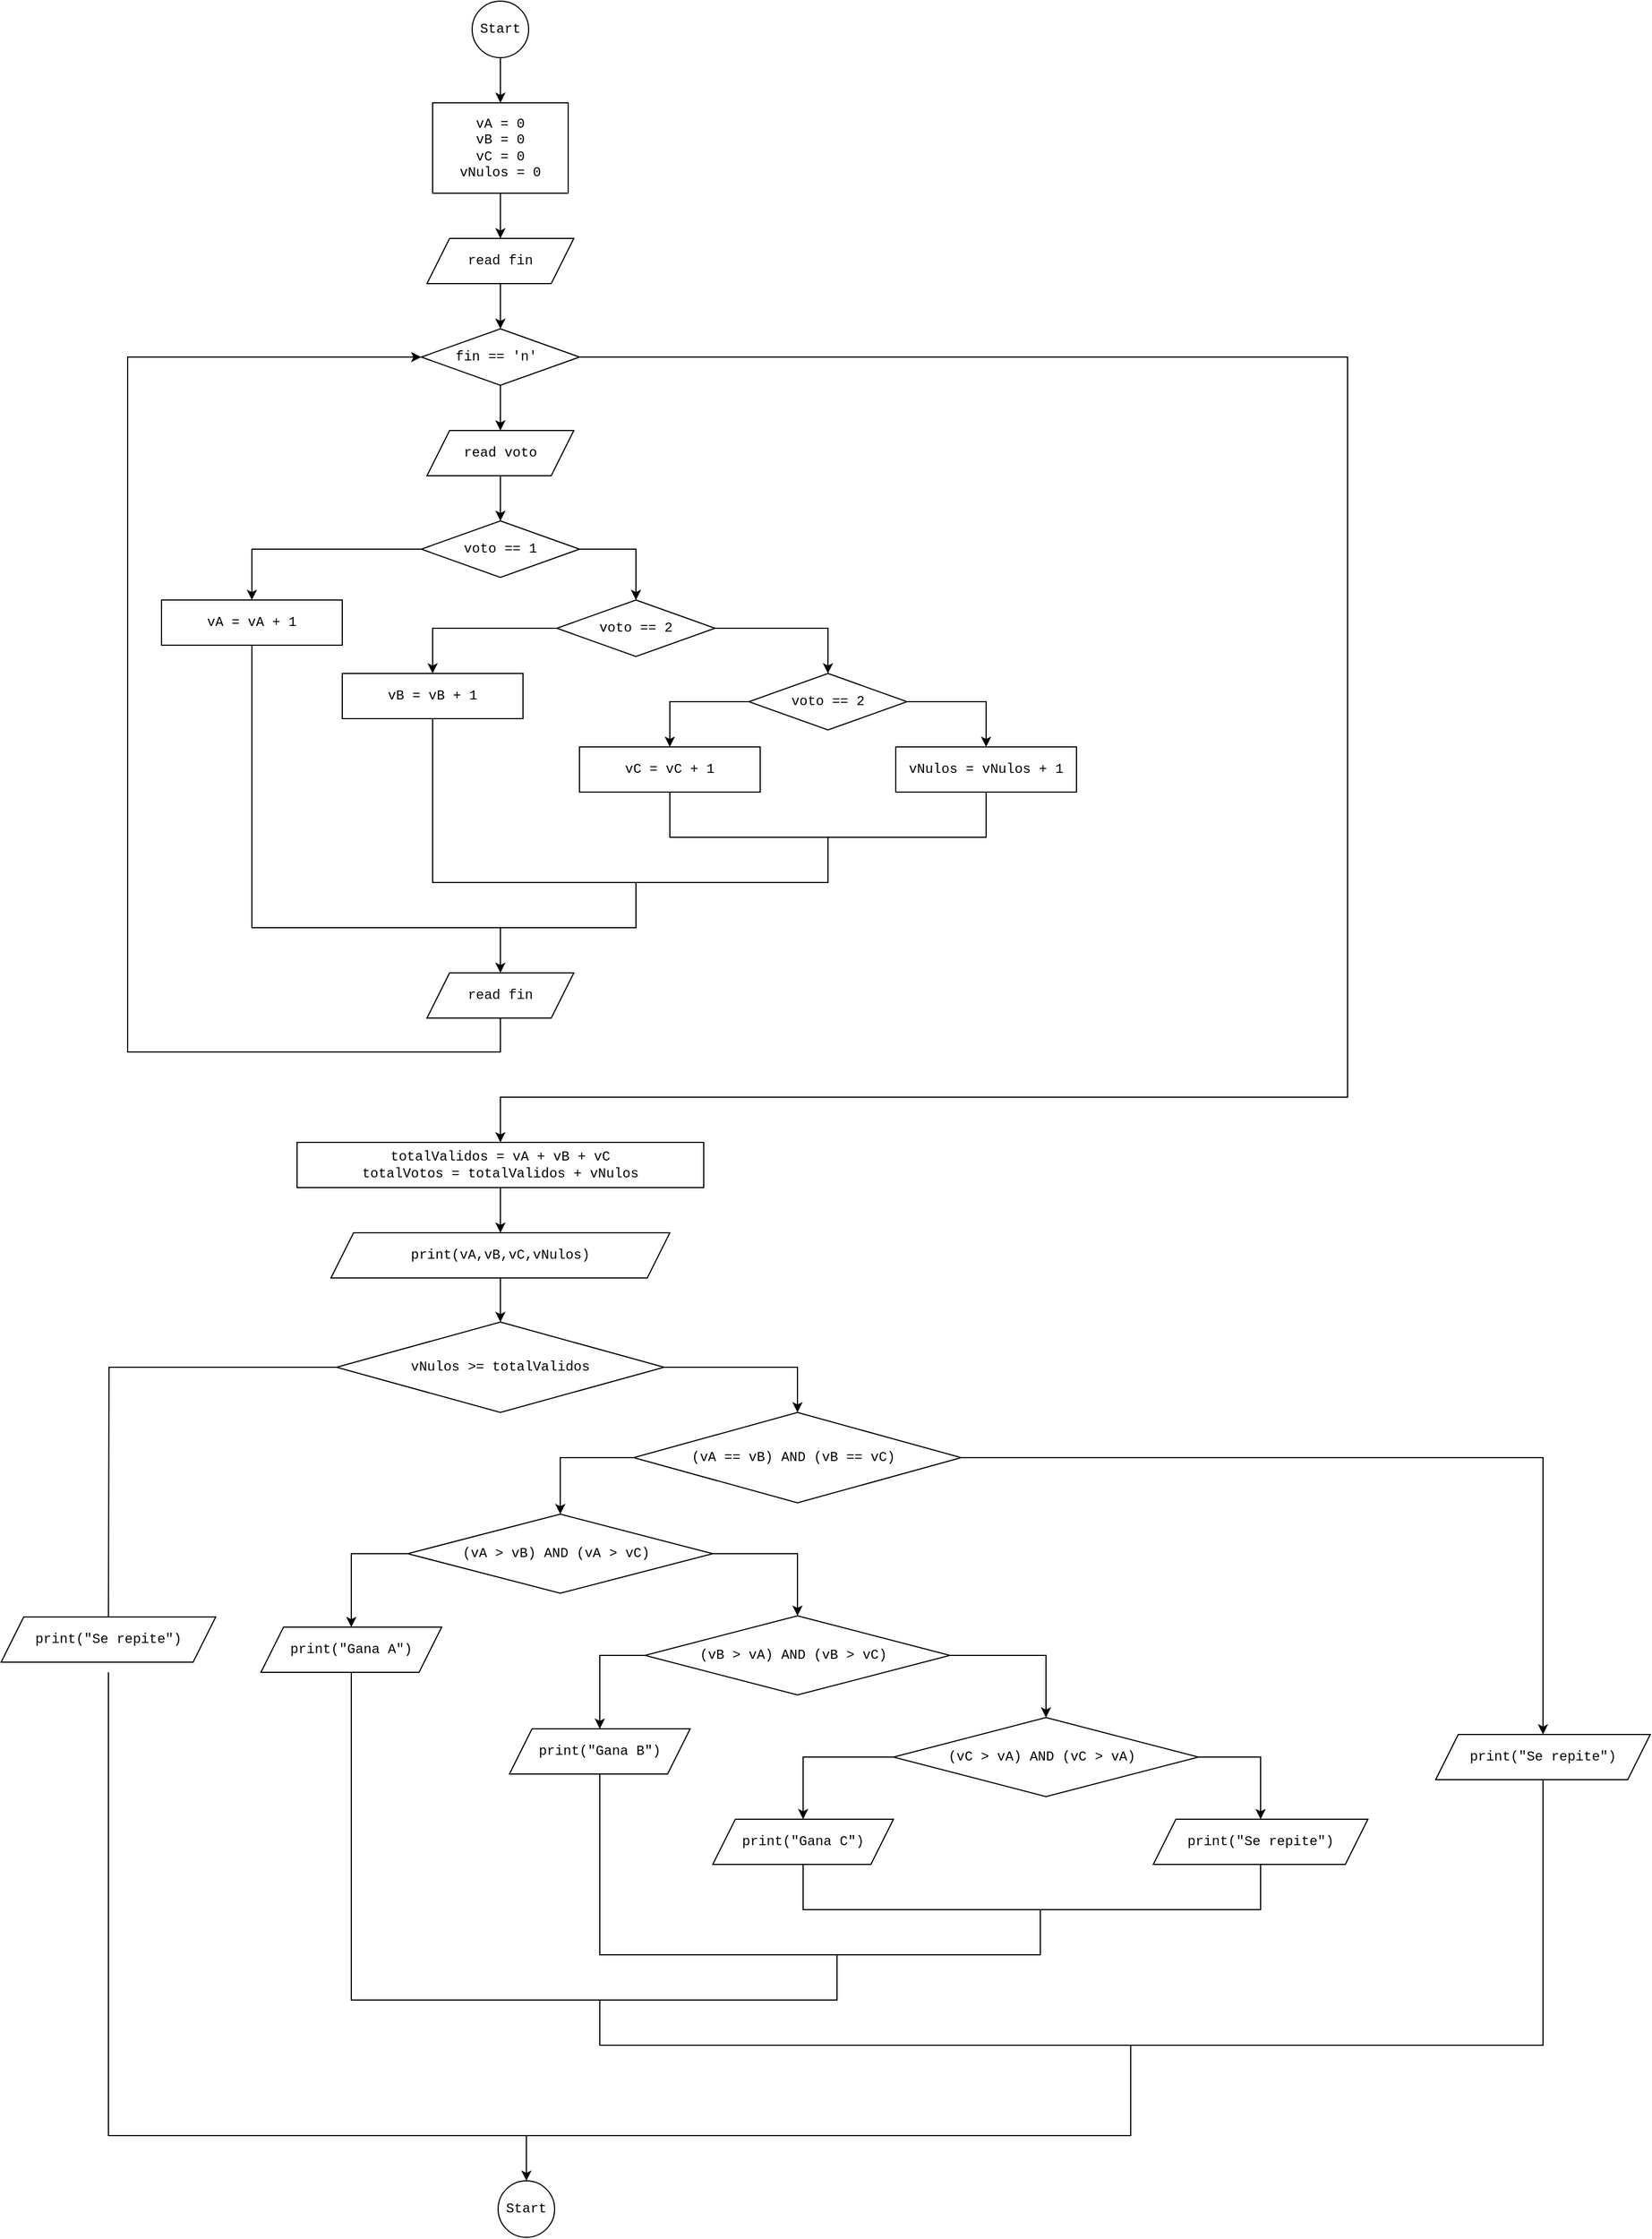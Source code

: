 <mxfile version="17.2.1" type="device"><diagram id="SEWy54347ZIshXfrooaF" name="Página-1"><mxGraphModel dx="2067" dy="790" grid="1" gridSize="10" guides="1" tooltips="1" connect="1" arrows="1" fold="1" page="1" pageScale="1" pageWidth="827" pageHeight="1169" math="0" shadow="0"><root><mxCell id="0"/><mxCell id="1" parent="0"/><mxCell id="FQKbqFLHuN3Al-e97scL-11" style="edgeStyle=orthogonalEdgeStyle;rounded=0;orthogonalLoop=1;jettySize=auto;html=1;exitX=0.5;exitY=1;exitDx=0;exitDy=0;entryX=0.5;entryY=0;entryDx=0;entryDy=0;fontFamily=Courier New;" edge="1" parent="1" source="cjHiX1MYQJNysi5imH8C-1" target="cjHiX1MYQJNysi5imH8C-3"><mxGeometry relative="1" as="geometry"/></mxCell><mxCell id="cjHiX1MYQJNysi5imH8C-1" value="Start" style="ellipse;whiteSpace=wrap;html=1;aspect=fixed;fontFamily=Courier New;" parent="1" vertex="1"><mxGeometry x="415" y="110" width="50" height="50" as="geometry"/></mxCell><mxCell id="FQKbqFLHuN3Al-e97scL-13" style="edgeStyle=orthogonalEdgeStyle;rounded=0;orthogonalLoop=1;jettySize=auto;html=1;exitX=0.5;exitY=1;exitDx=0;exitDy=0;entryX=0.5;entryY=0;entryDx=0;entryDy=0;fontFamily=Courier New;" edge="1" parent="1" source="cjHiX1MYQJNysi5imH8C-2" target="FQKbqFLHuN3Al-e97scL-1"><mxGeometry relative="1" as="geometry"/></mxCell><mxCell id="cjHiX1MYQJNysi5imH8C-2" value="read fin" style="shape=parallelogram;perimeter=parallelogramPerimeter;whiteSpace=wrap;html=1;fixedSize=1;fontFamily=Courier New;" parent="1" vertex="1"><mxGeometry x="375" y="320" width="130" height="40" as="geometry"/></mxCell><mxCell id="FQKbqFLHuN3Al-e97scL-12" style="edgeStyle=orthogonalEdgeStyle;rounded=0;orthogonalLoop=1;jettySize=auto;html=1;exitX=0.5;exitY=1;exitDx=0;exitDy=0;entryX=0.5;entryY=0;entryDx=0;entryDy=0;fontFamily=Courier New;" edge="1" parent="1" source="cjHiX1MYQJNysi5imH8C-3" target="cjHiX1MYQJNysi5imH8C-2"><mxGeometry relative="1" as="geometry"/></mxCell><mxCell id="cjHiX1MYQJNysi5imH8C-3" value="vA = 0&lt;br&gt;vB = 0&lt;br&gt;vC = 0&lt;br&gt;vNulos = 0" style="rounded=0;whiteSpace=wrap;html=1;fontFamily=Courier New;" parent="1" vertex="1"><mxGeometry x="380" y="200" width="120" height="80" as="geometry"/></mxCell><mxCell id="FQKbqFLHuN3Al-e97scL-14" style="edgeStyle=orthogonalEdgeStyle;rounded=0;orthogonalLoop=1;jettySize=auto;html=1;exitX=0.5;exitY=1;exitDx=0;exitDy=0;entryX=0.5;entryY=0;entryDx=0;entryDy=0;fontFamily=Courier New;" edge="1" parent="1" source="FQKbqFLHuN3Al-e97scL-1" target="FQKbqFLHuN3Al-e97scL-2"><mxGeometry relative="1" as="geometry"/></mxCell><mxCell id="FQKbqFLHuN3Al-e97scL-41" style="edgeStyle=orthogonalEdgeStyle;rounded=0;orthogonalLoop=1;jettySize=auto;html=1;exitX=1;exitY=0.5;exitDx=0;exitDy=0;entryX=0.5;entryY=0;entryDx=0;entryDy=0;fontFamily=Courier New;" edge="1" parent="1" source="FQKbqFLHuN3Al-e97scL-1" target="FQKbqFLHuN3Al-e97scL-28"><mxGeometry relative="1" as="geometry"><Array as="points"><mxPoint x="1190" y="425"/><mxPoint x="1190" y="1080"/><mxPoint x="440" y="1080"/></Array></mxGeometry></mxCell><mxCell id="FQKbqFLHuN3Al-e97scL-1" value="fin == 'n'&amp;nbsp;" style="rhombus;whiteSpace=wrap;html=1;fontFamily=Courier New;" vertex="1" parent="1"><mxGeometry x="370" y="400" width="140" height="50" as="geometry"/></mxCell><mxCell id="FQKbqFLHuN3Al-e97scL-15" style="edgeStyle=orthogonalEdgeStyle;rounded=0;orthogonalLoop=1;jettySize=auto;html=1;exitX=0.5;exitY=1;exitDx=0;exitDy=0;entryX=0.5;entryY=0;entryDx=0;entryDy=0;fontFamily=Courier New;" edge="1" parent="1" source="FQKbqFLHuN3Al-e97scL-2" target="FQKbqFLHuN3Al-e97scL-3"><mxGeometry relative="1" as="geometry"/></mxCell><mxCell id="FQKbqFLHuN3Al-e97scL-2" value="read voto" style="shape=parallelogram;perimeter=parallelogramPerimeter;whiteSpace=wrap;html=1;fixedSize=1;fontFamily=Courier New;" vertex="1" parent="1"><mxGeometry x="375" y="490" width="130" height="40" as="geometry"/></mxCell><mxCell id="FQKbqFLHuN3Al-e97scL-17" style="edgeStyle=orthogonalEdgeStyle;rounded=0;orthogonalLoop=1;jettySize=auto;html=1;exitX=1;exitY=0.5;exitDx=0;exitDy=0;entryX=0.5;entryY=0;entryDx=0;entryDy=0;fontFamily=Courier New;" edge="1" parent="1" source="FQKbqFLHuN3Al-e97scL-3" target="FQKbqFLHuN3Al-e97scL-4"><mxGeometry relative="1" as="geometry"/></mxCell><mxCell id="FQKbqFLHuN3Al-e97scL-19" style="edgeStyle=orthogonalEdgeStyle;rounded=0;orthogonalLoop=1;jettySize=auto;html=1;exitX=0;exitY=0.5;exitDx=0;exitDy=0;entryX=0.5;entryY=0;entryDx=0;entryDy=0;fontFamily=Courier New;" edge="1" parent="1" source="FQKbqFLHuN3Al-e97scL-3" target="FQKbqFLHuN3Al-e97scL-6"><mxGeometry relative="1" as="geometry"/></mxCell><mxCell id="FQKbqFLHuN3Al-e97scL-3" value="voto == 1" style="rhombus;whiteSpace=wrap;html=1;fontFamily=Courier New;" vertex="1" parent="1"><mxGeometry x="370" y="570" width="140" height="50" as="geometry"/></mxCell><mxCell id="FQKbqFLHuN3Al-e97scL-20" style="edgeStyle=orthogonalEdgeStyle;rounded=0;orthogonalLoop=1;jettySize=auto;html=1;exitX=0;exitY=0.5;exitDx=0;exitDy=0;fontFamily=Courier New;" edge="1" parent="1" source="FQKbqFLHuN3Al-e97scL-4" target="FQKbqFLHuN3Al-e97scL-7"><mxGeometry relative="1" as="geometry"/></mxCell><mxCell id="FQKbqFLHuN3Al-e97scL-45" style="edgeStyle=orthogonalEdgeStyle;rounded=0;orthogonalLoop=1;jettySize=auto;html=1;exitX=1;exitY=0.5;exitDx=0;exitDy=0;entryX=0.5;entryY=0;entryDx=0;entryDy=0;fontFamily=Courier New;" edge="1" parent="1" source="FQKbqFLHuN3Al-e97scL-4" target="FQKbqFLHuN3Al-e97scL-43"><mxGeometry relative="1" as="geometry"/></mxCell><mxCell id="FQKbqFLHuN3Al-e97scL-4" value="voto == 2" style="rhombus;whiteSpace=wrap;html=1;fontFamily=Courier New;" vertex="1" parent="1"><mxGeometry x="490" y="640" width="140" height="50" as="geometry"/></mxCell><mxCell id="FQKbqFLHuN3Al-e97scL-6" value="vA = vA + 1" style="rounded=0;whiteSpace=wrap;html=1;fontFamily=Courier New;" vertex="1" parent="1"><mxGeometry x="140" y="640" width="160" height="40" as="geometry"/></mxCell><mxCell id="FQKbqFLHuN3Al-e97scL-7" value="vB = vB + 1" style="rounded=0;whiteSpace=wrap;html=1;fontFamily=Courier New;" vertex="1" parent="1"><mxGeometry x="300" y="705" width="160" height="40" as="geometry"/></mxCell><mxCell id="FQKbqFLHuN3Al-e97scL-8" value="vC = vC + 1" style="rounded=0;whiteSpace=wrap;html=1;fontFamily=Courier New;" vertex="1" parent="1"><mxGeometry x="510" y="770" width="160" height="40" as="geometry"/></mxCell><mxCell id="FQKbqFLHuN3Al-e97scL-27" style="edgeStyle=orthogonalEdgeStyle;rounded=0;orthogonalLoop=1;jettySize=auto;html=1;exitX=0.5;exitY=1;exitDx=0;exitDy=0;entryX=0;entryY=0.5;entryDx=0;entryDy=0;fontFamily=Courier New;" edge="1" parent="1" source="FQKbqFLHuN3Al-e97scL-10" target="FQKbqFLHuN3Al-e97scL-1"><mxGeometry relative="1" as="geometry"><Array as="points"><mxPoint x="440" y="1040"/><mxPoint x="110" y="1040"/><mxPoint x="110" y="425"/></Array></mxGeometry></mxCell><mxCell id="FQKbqFLHuN3Al-e97scL-10" value="read fin" style="shape=parallelogram;perimeter=parallelogramPerimeter;whiteSpace=wrap;html=1;fixedSize=1;fontFamily=Courier New;" vertex="1" parent="1"><mxGeometry x="375" y="970" width="130" height="40" as="geometry"/></mxCell><mxCell id="FQKbqFLHuN3Al-e97scL-28" value="totalValidos = vA + vB + vC&lt;br&gt;totalVotos = totalValidos + vNulos" style="rounded=0;whiteSpace=wrap;html=1;fontFamily=Courier New;" vertex="1" parent="1"><mxGeometry x="260" y="1120" width="360" height="40" as="geometry"/></mxCell><mxCell id="FQKbqFLHuN3Al-e97scL-56" style="edgeStyle=orthogonalEdgeStyle;rounded=0;orthogonalLoop=1;jettySize=auto;html=1;exitX=1;exitY=0.5;exitDx=0;exitDy=0;entryX=0.5;entryY=0;entryDx=0;entryDy=0;fontFamily=Courier New;" edge="1" parent="1" source="FQKbqFLHuN3Al-e97scL-29" target="FQKbqFLHuN3Al-e97scL-42"><mxGeometry relative="1" as="geometry"/></mxCell><mxCell id="FQKbqFLHuN3Al-e97scL-75" style="edgeStyle=orthogonalEdgeStyle;rounded=0;orthogonalLoop=1;jettySize=auto;html=1;exitX=0;exitY=0.5;exitDx=0;exitDy=0;entryX=0.5;entryY=0;entryDx=0;entryDy=0;fontFamily=Courier New;" edge="1" parent="1" source="FQKbqFLHuN3Al-e97scL-29"><mxGeometry relative="1" as="geometry"><mxPoint x="93" y="1549" as="targetPoint"/></mxGeometry></mxCell><mxCell id="FQKbqFLHuN3Al-e97scL-29" value="&lt;font&gt;vNulos &amp;gt;= totalValidos&lt;/font&gt;" style="rhombus;whiteSpace=wrap;html=1;fontFamily=Courier New;" vertex="1" parent="1"><mxGeometry x="295" y="1279" width="290" height="80" as="geometry"/></mxCell><mxCell id="FQKbqFLHuN3Al-e97scL-38" value="" style="endArrow=none;html=1;rounded=0;entryX=0.5;entryY=1;entryDx=0;entryDy=0;fontFamily=Courier New;" edge="1" parent="1" target="FQKbqFLHuN3Al-e97scL-7"><mxGeometry width="50" height="50" relative="1" as="geometry"><mxPoint x="730" y="850" as="sourcePoint"/><mxPoint x="420" y="840" as="targetPoint"/><Array as="points"><mxPoint x="730" y="890"/><mxPoint x="380" y="890"/></Array></mxGeometry></mxCell><mxCell id="FQKbqFLHuN3Al-e97scL-39" value="" style="endArrow=none;html=1;rounded=0;entryX=0.5;entryY=1;entryDx=0;entryDy=0;fontFamily=Courier New;" edge="1" parent="1" target="FQKbqFLHuN3Al-e97scL-6"><mxGeometry width="50" height="50" relative="1" as="geometry"><mxPoint x="560" y="890" as="sourcePoint"/><mxPoint x="240" y="890" as="targetPoint"/><Array as="points"><mxPoint x="560" y="930"/><mxPoint x="220" y="930"/></Array></mxGeometry></mxCell><mxCell id="FQKbqFLHuN3Al-e97scL-40" value="" style="endArrow=classic;html=1;rounded=0;fontFamily=Courier New;" edge="1" parent="1" target="FQKbqFLHuN3Al-e97scL-10"><mxGeometry width="50" height="50" relative="1" as="geometry"><mxPoint x="440" y="930" as="sourcePoint"/><mxPoint x="630" y="1050" as="targetPoint"/></mxGeometry></mxCell><mxCell id="FQKbqFLHuN3Al-e97scL-55" style="edgeStyle=orthogonalEdgeStyle;rounded=0;orthogonalLoop=1;jettySize=auto;html=1;exitX=0;exitY=0.5;exitDx=0;exitDy=0;entryX=0.5;entryY=0;entryDx=0;entryDy=0;fontFamily=Courier New;" edge="1" parent="1" source="FQKbqFLHuN3Al-e97scL-42" target="FQKbqFLHuN3Al-e97scL-52"><mxGeometry relative="1" as="geometry"/></mxCell><mxCell id="FQKbqFLHuN3Al-e97scL-68" style="edgeStyle=orthogonalEdgeStyle;rounded=0;orthogonalLoop=1;jettySize=auto;html=1;exitX=1;exitY=0.5;exitDx=0;exitDy=0;entryX=0.5;entryY=0;entryDx=0;entryDy=0;fontFamily=Courier New;" edge="1" parent="1" source="FQKbqFLHuN3Al-e97scL-42" target="FQKbqFLHuN3Al-e97scL-67"><mxGeometry relative="1" as="geometry"/></mxCell><mxCell id="FQKbqFLHuN3Al-e97scL-42" value="&lt;font&gt;(vA == vB) AND (vB == vC)&amp;nbsp;&lt;br&gt;&lt;/font&gt;" style="rhombus;whiteSpace=wrap;html=1;fontFamily=Courier New;" vertex="1" parent="1"><mxGeometry x="558" y="1359" width="290" height="80" as="geometry"/></mxCell><mxCell id="FQKbqFLHuN3Al-e97scL-46" style="edgeStyle=orthogonalEdgeStyle;rounded=0;orthogonalLoop=1;jettySize=auto;html=1;exitX=0;exitY=0.5;exitDx=0;exitDy=0;entryX=0.5;entryY=0;entryDx=0;entryDy=0;fontFamily=Courier New;" edge="1" parent="1" source="FQKbqFLHuN3Al-e97scL-43" target="FQKbqFLHuN3Al-e97scL-8"><mxGeometry relative="1" as="geometry"/></mxCell><mxCell id="FQKbqFLHuN3Al-e97scL-48" style="edgeStyle=orthogonalEdgeStyle;rounded=0;orthogonalLoop=1;jettySize=auto;html=1;exitX=1;exitY=0.5;exitDx=0;exitDy=0;entryX=0.5;entryY=0;entryDx=0;entryDy=0;fontFamily=Courier New;" edge="1" parent="1" source="FQKbqFLHuN3Al-e97scL-43" target="FQKbqFLHuN3Al-e97scL-47"><mxGeometry relative="1" as="geometry"/></mxCell><mxCell id="FQKbqFLHuN3Al-e97scL-43" value="voto == 2" style="rhombus;whiteSpace=wrap;html=1;fontFamily=Courier New;" vertex="1" parent="1"><mxGeometry x="660" y="705" width="140" height="50" as="geometry"/></mxCell><mxCell id="FQKbqFLHuN3Al-e97scL-47" value="vNulos = vNulos + 1" style="rounded=0;whiteSpace=wrap;html=1;fontFamily=Courier New;" vertex="1" parent="1"><mxGeometry x="790" y="770" width="160" height="40" as="geometry"/></mxCell><mxCell id="FQKbqFLHuN3Al-e97scL-49" value="" style="endArrow=none;html=1;rounded=0;fontFamily=Courier New;exitX=0.5;exitY=1;exitDx=0;exitDy=0;entryX=0.5;entryY=1;entryDx=0;entryDy=0;" edge="1" parent="1" source="FQKbqFLHuN3Al-e97scL-8" target="FQKbqFLHuN3Al-e97scL-47"><mxGeometry width="50" height="50" relative="1" as="geometry"><mxPoint x="670" y="910" as="sourcePoint"/><mxPoint x="720" y="860" as="targetPoint"/><Array as="points"><mxPoint x="590" y="850"/><mxPoint x="870" y="850"/></Array></mxGeometry></mxCell><mxCell id="FQKbqFLHuN3Al-e97scL-57" style="edgeStyle=orthogonalEdgeStyle;rounded=0;orthogonalLoop=1;jettySize=auto;html=1;exitX=1;exitY=0.5;exitDx=0;exitDy=0;entryX=0.5;entryY=0;entryDx=0;entryDy=0;fontFamily=Courier New;" edge="1" parent="1" source="FQKbqFLHuN3Al-e97scL-52" target="FQKbqFLHuN3Al-e97scL-53"><mxGeometry relative="1" as="geometry"/></mxCell><mxCell id="FQKbqFLHuN3Al-e97scL-60" style="edgeStyle=orthogonalEdgeStyle;rounded=0;orthogonalLoop=1;jettySize=auto;html=1;exitX=0;exitY=0.5;exitDx=0;exitDy=0;entryX=0.5;entryY=0;entryDx=0;entryDy=0;fontFamily=Courier New;" edge="1" parent="1" source="FQKbqFLHuN3Al-e97scL-52" target="FQKbqFLHuN3Al-e97scL-59"><mxGeometry relative="1" as="geometry"/></mxCell><mxCell id="FQKbqFLHuN3Al-e97scL-52" value="&lt;font&gt;(vA &amp;gt; vB) AND (vA &amp;gt; vC)&amp;nbsp;&lt;br&gt;&lt;/font&gt;" style="rhombus;whiteSpace=wrap;html=1;fontFamily=Courier New;" vertex="1" parent="1"><mxGeometry x="358" y="1449" width="270" height="70" as="geometry"/></mxCell><mxCell id="FQKbqFLHuN3Al-e97scL-58" style="edgeStyle=orthogonalEdgeStyle;rounded=0;orthogonalLoop=1;jettySize=auto;html=1;exitX=1;exitY=0.5;exitDx=0;exitDy=0;entryX=0.5;entryY=0;entryDx=0;entryDy=0;fontFamily=Courier New;" edge="1" parent="1" source="FQKbqFLHuN3Al-e97scL-53" target="FQKbqFLHuN3Al-e97scL-54"><mxGeometry relative="1" as="geometry"/></mxCell><mxCell id="FQKbqFLHuN3Al-e97scL-62" style="edgeStyle=orthogonalEdgeStyle;rounded=0;orthogonalLoop=1;jettySize=auto;html=1;exitX=0;exitY=0.5;exitDx=0;exitDy=0;entryX=0.5;entryY=0;entryDx=0;entryDy=0;fontFamily=Courier New;" edge="1" parent="1" source="FQKbqFLHuN3Al-e97scL-53" target="FQKbqFLHuN3Al-e97scL-61"><mxGeometry relative="1" as="geometry"/></mxCell><mxCell id="FQKbqFLHuN3Al-e97scL-53" value="&lt;font&gt;(vB &amp;gt; vA) AND (vB &amp;gt; vC)&amp;nbsp;&lt;br&gt;&lt;/font&gt;" style="rhombus;whiteSpace=wrap;html=1;fontFamily=Courier New;" vertex="1" parent="1"><mxGeometry x="568" y="1539" width="270" height="70" as="geometry"/></mxCell><mxCell id="FQKbqFLHuN3Al-e97scL-64" style="edgeStyle=orthogonalEdgeStyle;rounded=0;orthogonalLoop=1;jettySize=auto;html=1;exitX=0;exitY=0.5;exitDx=0;exitDy=0;fontFamily=Courier New;" edge="1" parent="1" source="FQKbqFLHuN3Al-e97scL-54" target="FQKbqFLHuN3Al-e97scL-63"><mxGeometry relative="1" as="geometry"/></mxCell><mxCell id="FQKbqFLHuN3Al-e97scL-66" style="edgeStyle=orthogonalEdgeStyle;rounded=0;orthogonalLoop=1;jettySize=auto;html=1;exitX=1;exitY=0.5;exitDx=0;exitDy=0;fontFamily=Courier New;" edge="1" parent="1" source="FQKbqFLHuN3Al-e97scL-54" target="FQKbqFLHuN3Al-e97scL-65"><mxGeometry relative="1" as="geometry"/></mxCell><mxCell id="FQKbqFLHuN3Al-e97scL-54" value="&lt;font&gt;(vC &amp;gt; vA) AND (vC &amp;gt; vA)&amp;nbsp;&lt;br&gt;&lt;/font&gt;" style="rhombus;whiteSpace=wrap;html=1;fontFamily=Courier New;" vertex="1" parent="1"><mxGeometry x="788" y="1629" width="270" height="70" as="geometry"/></mxCell><mxCell id="FQKbqFLHuN3Al-e97scL-59" value="print(&quot;Gana A&quot;)" style="shape=parallelogram;perimeter=parallelogramPerimeter;whiteSpace=wrap;html=1;fixedSize=1;fontFamily=Courier New;" vertex="1" parent="1"><mxGeometry x="228" y="1549" width="160" height="40" as="geometry"/></mxCell><mxCell id="FQKbqFLHuN3Al-e97scL-61" value="print(&quot;Gana B&quot;)" style="shape=parallelogram;perimeter=parallelogramPerimeter;whiteSpace=wrap;html=1;fixedSize=1;fontFamily=Courier New;" vertex="1" parent="1"><mxGeometry x="448" y="1639" width="160" height="40" as="geometry"/></mxCell><mxCell id="FQKbqFLHuN3Al-e97scL-63" value="print(&quot;Gana C&quot;)" style="shape=parallelogram;perimeter=parallelogramPerimeter;whiteSpace=wrap;html=1;fixedSize=1;fontFamily=Courier New;" vertex="1" parent="1"><mxGeometry x="628" y="1719" width="160" height="40" as="geometry"/></mxCell><mxCell id="FQKbqFLHuN3Al-e97scL-65" value="print(&quot;Se repite&quot;)" style="shape=parallelogram;perimeter=parallelogramPerimeter;whiteSpace=wrap;html=1;fixedSize=1;fontFamily=Courier New;" vertex="1" parent="1"><mxGeometry x="1018" y="1719" width="190" height="40" as="geometry"/></mxCell><mxCell id="FQKbqFLHuN3Al-e97scL-67" value="print(&quot;Se repite&quot;)" style="shape=parallelogram;perimeter=parallelogramPerimeter;whiteSpace=wrap;html=1;fixedSize=1;fontFamily=Courier New;" vertex="1" parent="1"><mxGeometry x="1268" y="1644" width="190" height="40" as="geometry"/></mxCell><mxCell id="FQKbqFLHuN3Al-e97scL-69" value="" style="endArrow=none;html=1;rounded=0;fontFamily=Courier New;exitX=0.5;exitY=1;exitDx=0;exitDy=0;entryX=0.5;entryY=1;entryDx=0;entryDy=0;" edge="1" parent="1" source="FQKbqFLHuN3Al-e97scL-63" target="FQKbqFLHuN3Al-e97scL-65"><mxGeometry width="50" height="50" relative="1" as="geometry"><mxPoint x="728" y="1869" as="sourcePoint"/><mxPoint x="778" y="1819" as="targetPoint"/><Array as="points"><mxPoint x="708" y="1799"/><mxPoint x="1113" y="1799"/></Array></mxGeometry></mxCell><mxCell id="FQKbqFLHuN3Al-e97scL-70" value="" style="endArrow=none;html=1;rounded=0;fontFamily=Courier New;exitX=0.5;exitY=1;exitDx=0;exitDy=0;" edge="1" parent="1" source="FQKbqFLHuN3Al-e97scL-61"><mxGeometry width="50" height="50" relative="1" as="geometry"><mxPoint x="588" y="1889" as="sourcePoint"/><mxPoint x="918" y="1799" as="targetPoint"/><Array as="points"><mxPoint x="528" y="1839"/><mxPoint x="918" y="1839"/></Array></mxGeometry></mxCell><mxCell id="FQKbqFLHuN3Al-e97scL-71" value="" style="endArrow=none;html=1;rounded=0;fontFamily=Courier New;exitX=0.5;exitY=1;exitDx=0;exitDy=0;" edge="1" parent="1" source="FQKbqFLHuN3Al-e97scL-59"><mxGeometry width="50" height="50" relative="1" as="geometry"><mxPoint x="238" y="1829" as="sourcePoint"/><mxPoint x="738" y="1839" as="targetPoint"/><Array as="points"><mxPoint x="308" y="1879"/><mxPoint x="738" y="1879"/></Array></mxGeometry></mxCell><mxCell id="FQKbqFLHuN3Al-e97scL-72" value="" style="endArrow=none;html=1;rounded=0;fontFamily=Courier New;entryX=0.5;entryY=1;entryDx=0;entryDy=0;" edge="1" parent="1" target="FQKbqFLHuN3Al-e97scL-67"><mxGeometry width="50" height="50" relative="1" as="geometry"><mxPoint x="528" y="1879" as="sourcePoint"/><mxPoint x="1088" y="1899" as="targetPoint"/><Array as="points"><mxPoint x="528" y="1919"/><mxPoint x="1363" y="1919"/></Array></mxGeometry></mxCell><mxCell id="FQKbqFLHuN3Al-e97scL-73" value="Start" style="ellipse;whiteSpace=wrap;html=1;aspect=fixed;fontFamily=Courier New;" vertex="1" parent="1"><mxGeometry x="438" y="2039" width="50" height="50" as="geometry"/></mxCell><mxCell id="FQKbqFLHuN3Al-e97scL-76" style="edgeStyle=orthogonalEdgeStyle;rounded=0;orthogonalLoop=1;jettySize=auto;html=1;exitX=0.5;exitY=1;exitDx=0;exitDy=0;fontFamily=Courier New;" edge="1" parent="1" target="FQKbqFLHuN3Al-e97scL-73"><mxGeometry relative="1" as="geometry"><mxPoint x="93" y="1589" as="sourcePoint"/><Array as="points"><mxPoint x="93" y="1999"/><mxPoint x="463" y="1999"/></Array></mxGeometry></mxCell><mxCell id="FQKbqFLHuN3Al-e97scL-74" value="print(&quot;Se repite&quot;)" style="shape=parallelogram;perimeter=parallelogramPerimeter;whiteSpace=wrap;html=1;fixedSize=1;fontFamily=Courier New;" vertex="1" parent="1"><mxGeometry x="-2" y="1540" width="190" height="40" as="geometry"/></mxCell><mxCell id="FQKbqFLHuN3Al-e97scL-77" value="" style="endArrow=none;html=1;rounded=0;fontFamily=Courier New;" edge="1" parent="1"><mxGeometry width="50" height="50" relative="1" as="geometry"><mxPoint x="463" y="1999" as="sourcePoint"/><mxPoint x="998" y="1919" as="targetPoint"/><Array as="points"><mxPoint x="998" y="1999"/></Array></mxGeometry></mxCell><mxCell id="FQKbqFLHuN3Al-e97scL-80" style="edgeStyle=orthogonalEdgeStyle;rounded=0;orthogonalLoop=1;jettySize=auto;html=1;exitX=0.5;exitY=1;exitDx=0;exitDy=0;entryX=0.5;entryY=0;entryDx=0;entryDy=0;fontFamily=Courier New;" edge="1" parent="1" source="FQKbqFLHuN3Al-e97scL-78" target="FQKbqFLHuN3Al-e97scL-29"><mxGeometry relative="1" as="geometry"/></mxCell><mxCell id="FQKbqFLHuN3Al-e97scL-78" value="print(vA,vB,vC,vNulos)" style="shape=parallelogram;perimeter=parallelogramPerimeter;whiteSpace=wrap;html=1;fixedSize=1;fontFamily=Courier New;" vertex="1" parent="1"><mxGeometry x="290" y="1200" width="300" height="40" as="geometry"/></mxCell><mxCell id="FQKbqFLHuN3Al-e97scL-79" value="" style="endArrow=classic;html=1;rounded=0;fontFamily=Courier New;exitX=0.5;exitY=1;exitDx=0;exitDy=0;entryX=0.5;entryY=0;entryDx=0;entryDy=0;" edge="1" parent="1" source="FQKbqFLHuN3Al-e97scL-28" target="FQKbqFLHuN3Al-e97scL-78"><mxGeometry width="50" height="50" relative="1" as="geometry"><mxPoint x="650" y="1240" as="sourcePoint"/><mxPoint x="700" y="1190" as="targetPoint"/></mxGeometry></mxCell></root></mxGraphModel></diagram></mxfile>